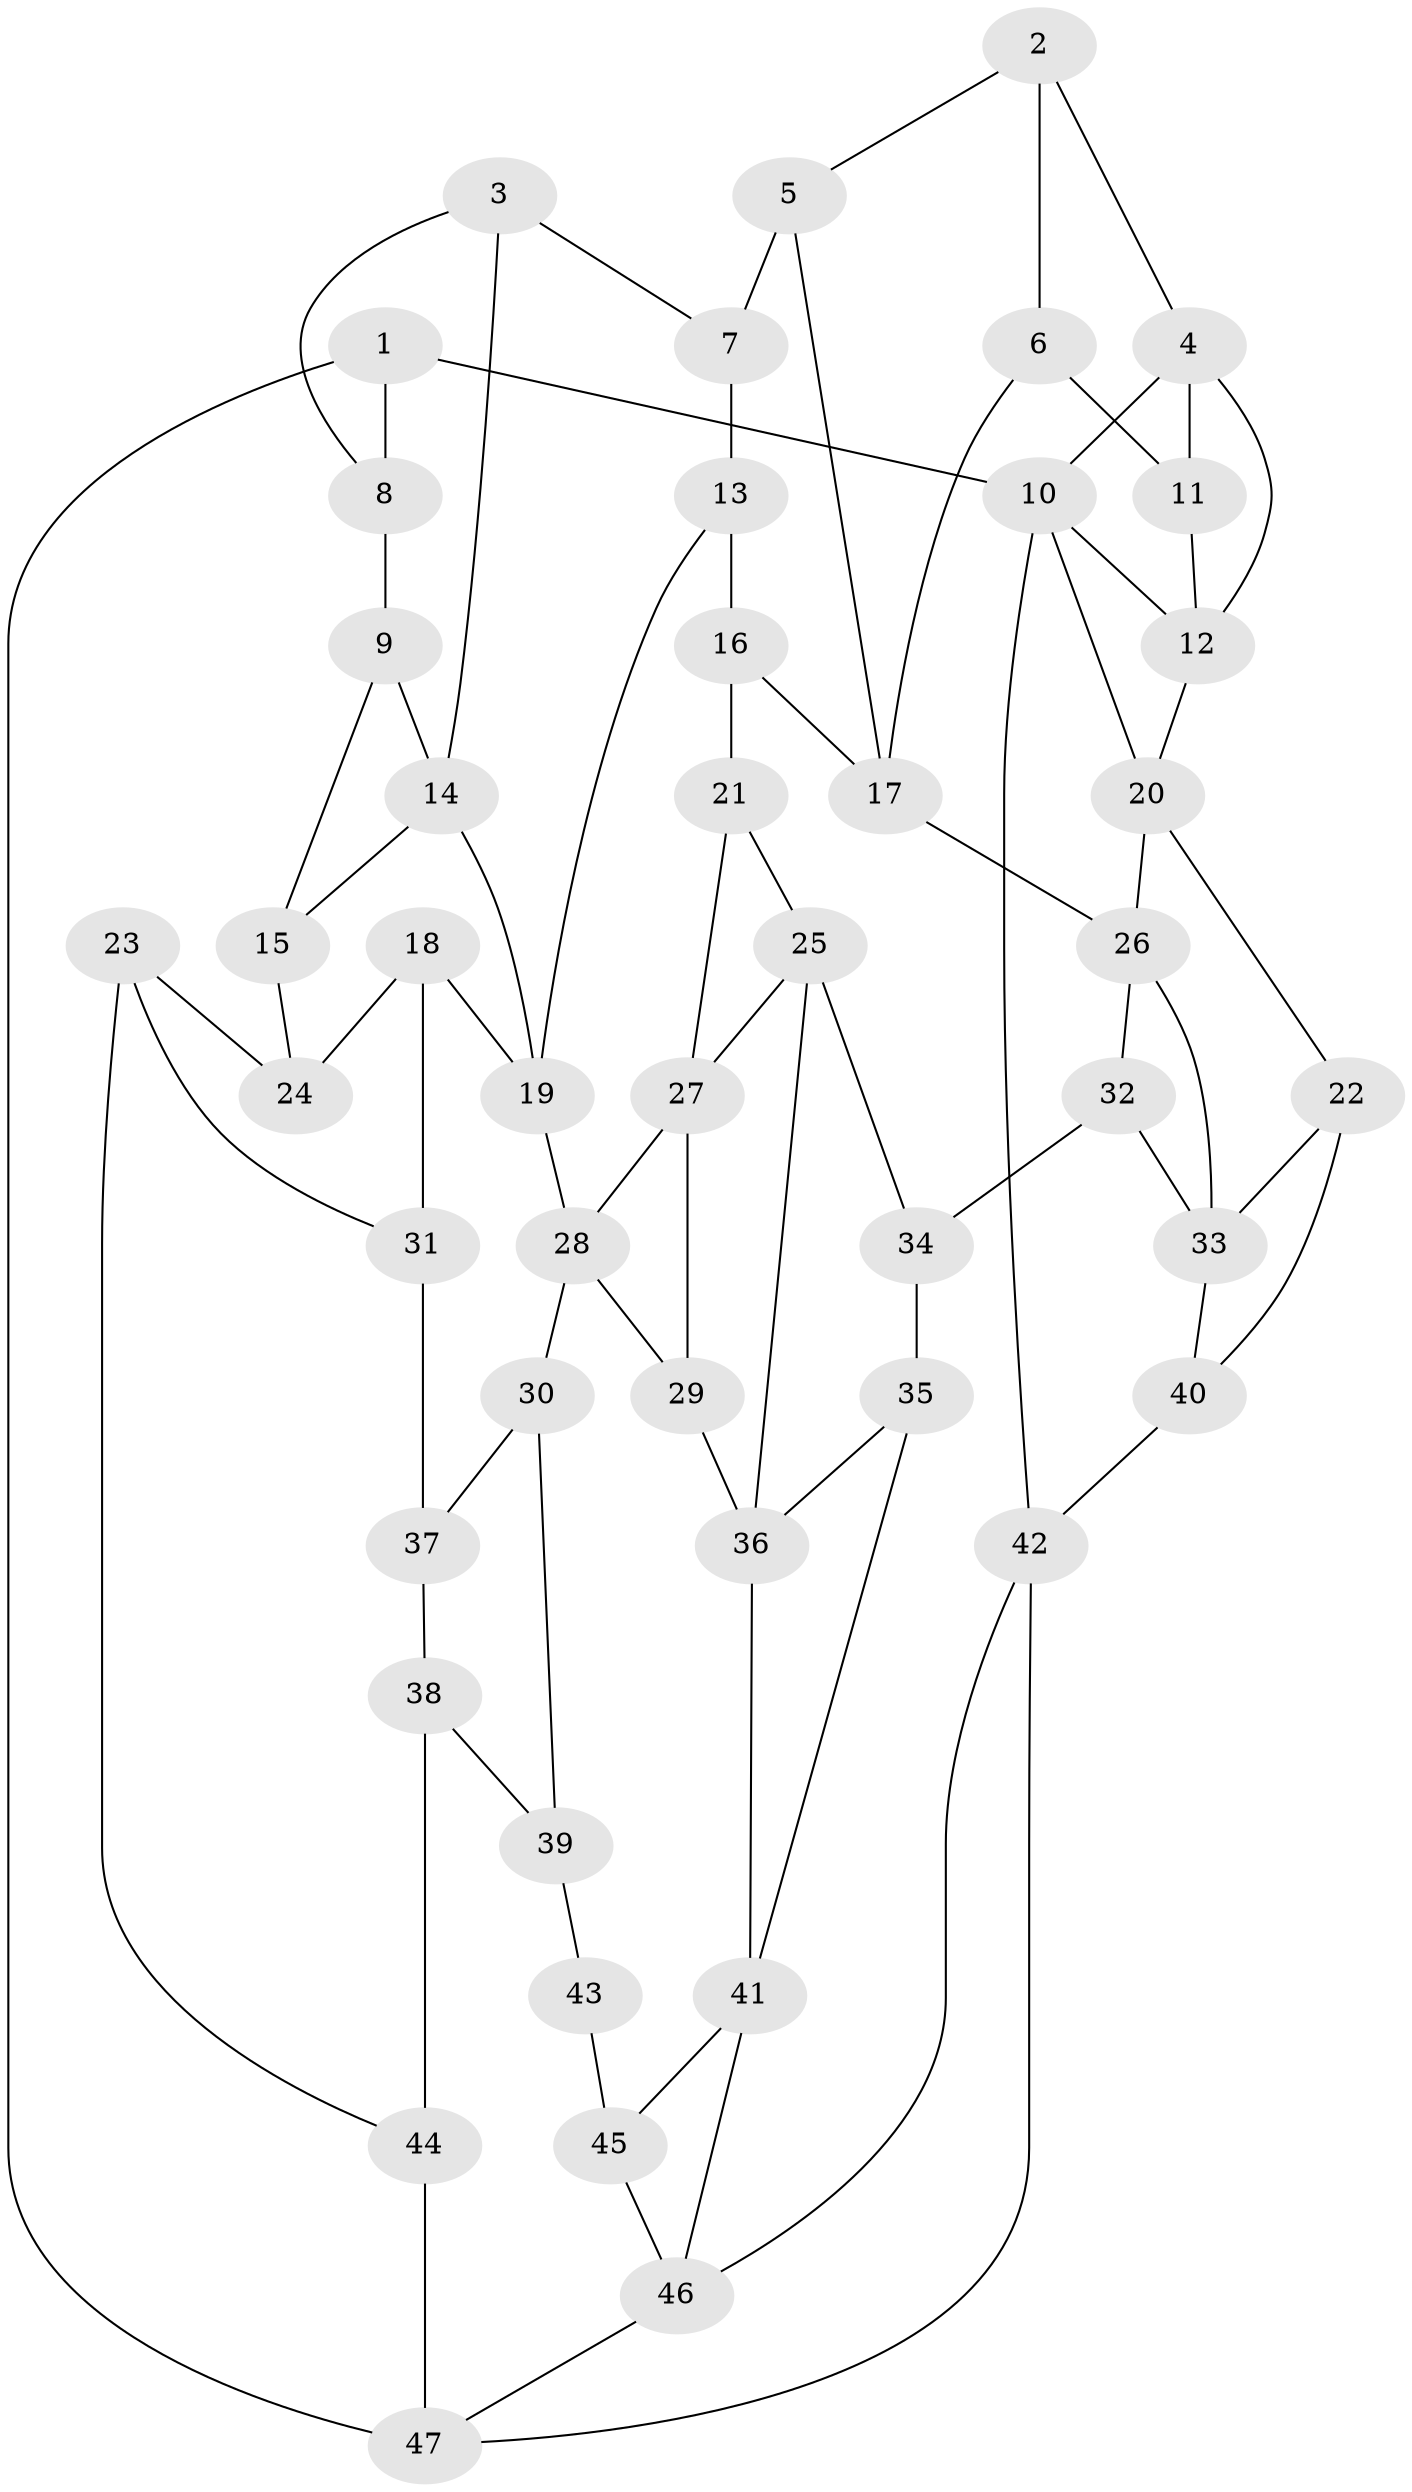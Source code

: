 // original degree distribution, {3: 0.02127659574468085, 6: 0.23404255319148937, 4: 0.2553191489361702, 5: 0.48936170212765956}
// Generated by graph-tools (version 1.1) at 2025/38/03/04/25 23:38:29]
// undirected, 47 vertices, 79 edges
graph export_dot {
  node [color=gray90,style=filled];
  1;
  2;
  3;
  4;
  5;
  6;
  7;
  8;
  9;
  10;
  11;
  12;
  13;
  14;
  15;
  16;
  17;
  18;
  19;
  20;
  21;
  22;
  23;
  24;
  25;
  26;
  27;
  28;
  29;
  30;
  31;
  32;
  33;
  34;
  35;
  36;
  37;
  38;
  39;
  40;
  41;
  42;
  43;
  44;
  45;
  46;
  47;
  1 -- 8 [weight=2.0];
  1 -- 10 [weight=1.0];
  1 -- 47 [weight=1.0];
  2 -- 4 [weight=1.0];
  2 -- 5 [weight=1.0];
  2 -- 6 [weight=1.0];
  3 -- 7 [weight=1.0];
  3 -- 8 [weight=1.0];
  3 -- 14 [weight=1.0];
  4 -- 10 [weight=1.0];
  4 -- 11 [weight=1.0];
  4 -- 12 [weight=1.0];
  5 -- 7 [weight=2.0];
  5 -- 17 [weight=1.0];
  6 -- 11 [weight=2.0];
  6 -- 17 [weight=1.0];
  7 -- 13 [weight=1.0];
  8 -- 9 [weight=2.0];
  9 -- 14 [weight=1.0];
  9 -- 15 [weight=1.0];
  10 -- 12 [weight=1.0];
  10 -- 20 [weight=1.0];
  10 -- 42 [weight=1.0];
  11 -- 12 [weight=1.0];
  12 -- 20 [weight=1.0];
  13 -- 16 [weight=1.0];
  13 -- 19 [weight=1.0];
  14 -- 15 [weight=1.0];
  14 -- 19 [weight=1.0];
  15 -- 24 [weight=2.0];
  16 -- 17 [weight=1.0];
  16 -- 21 [weight=2.0];
  17 -- 26 [weight=1.0];
  18 -- 19 [weight=1.0];
  18 -- 24 [weight=1.0];
  18 -- 31 [weight=1.0];
  19 -- 28 [weight=1.0];
  20 -- 22 [weight=1.0];
  20 -- 26 [weight=1.0];
  21 -- 25 [weight=1.0];
  21 -- 27 [weight=1.0];
  22 -- 33 [weight=1.0];
  22 -- 40 [weight=1.0];
  23 -- 24 [weight=1.0];
  23 -- 31 [weight=1.0];
  23 -- 44 [weight=1.0];
  25 -- 27 [weight=1.0];
  25 -- 34 [weight=1.0];
  25 -- 36 [weight=1.0];
  26 -- 32 [weight=1.0];
  26 -- 33 [weight=1.0];
  27 -- 28 [weight=1.0];
  27 -- 29 [weight=1.0];
  28 -- 29 [weight=1.0];
  28 -- 30 [weight=1.0];
  29 -- 36 [weight=1.0];
  30 -- 37 [weight=1.0];
  30 -- 39 [weight=1.0];
  31 -- 37 [weight=2.0];
  32 -- 33 [weight=1.0];
  32 -- 34 [weight=2.0];
  33 -- 40 [weight=1.0];
  34 -- 35 [weight=1.0];
  35 -- 36 [weight=1.0];
  35 -- 41 [weight=1.0];
  36 -- 41 [weight=1.0];
  37 -- 38 [weight=1.0];
  38 -- 39 [weight=1.0];
  38 -- 44 [weight=1.0];
  39 -- 43 [weight=2.0];
  40 -- 42 [weight=2.0];
  41 -- 45 [weight=1.0];
  41 -- 46 [weight=1.0];
  42 -- 46 [weight=1.0];
  42 -- 47 [weight=1.0];
  43 -- 45 [weight=2.0];
  44 -- 47 [weight=2.0];
  45 -- 46 [weight=1.0];
  46 -- 47 [weight=1.0];
}
